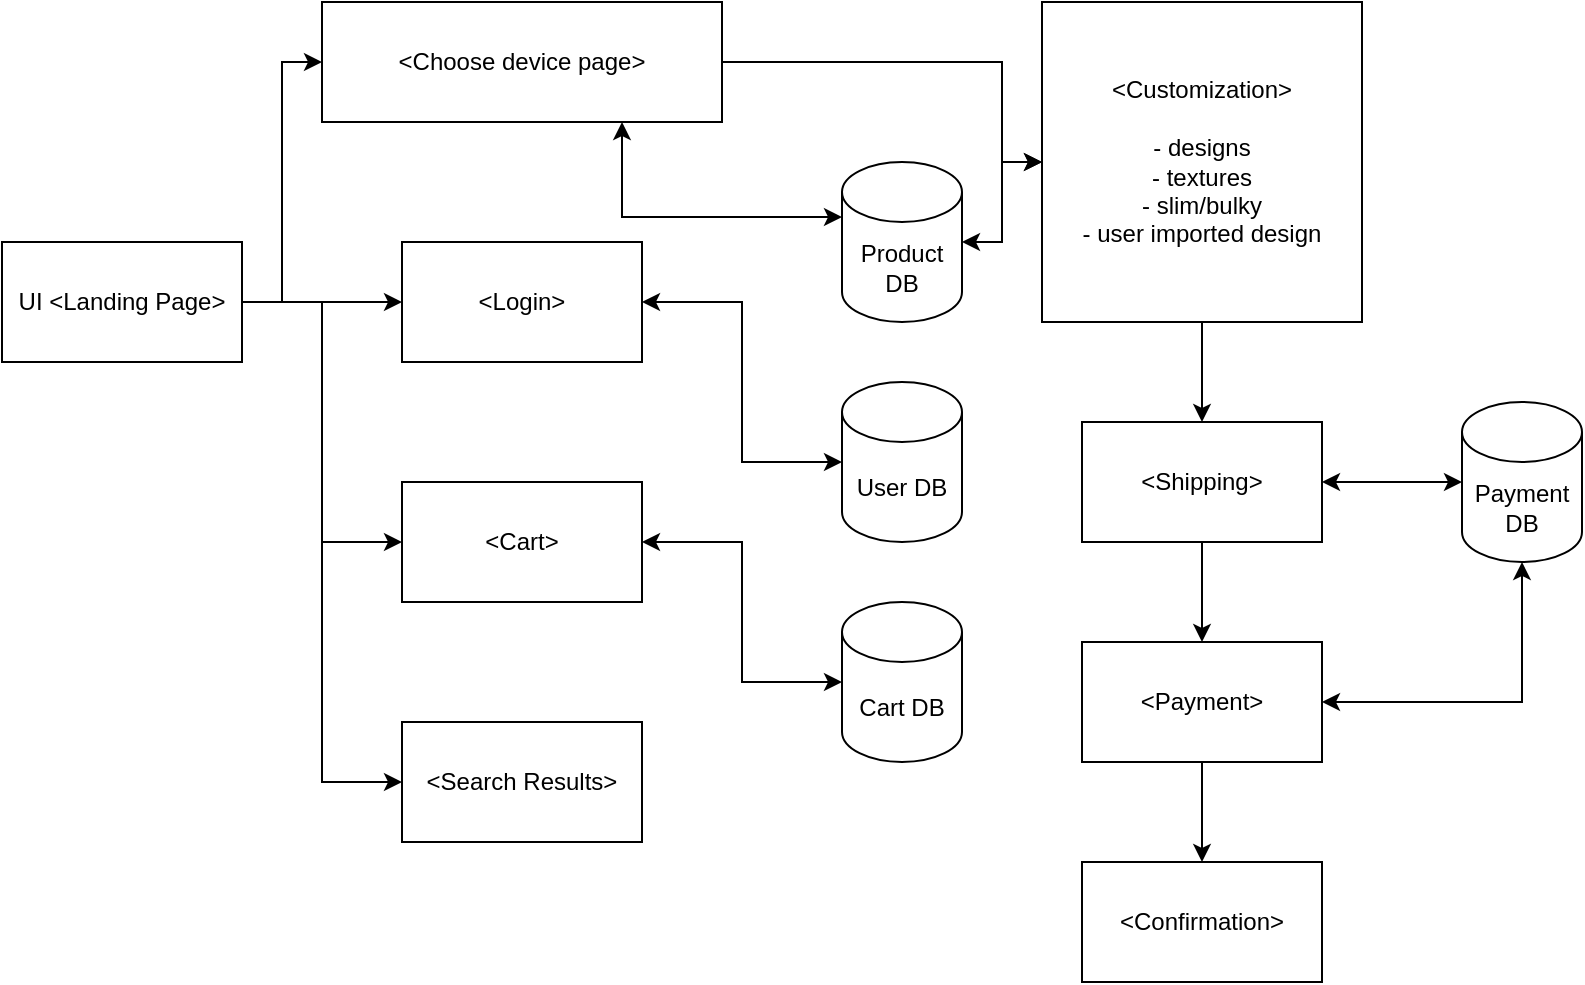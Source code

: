 <mxfile version="21.8.0" type="device">
  <diagram name="Page-1" id="MppusrqFC6pN8X1Cddnk">
    <mxGraphModel dx="794" dy="502" grid="1" gridSize="10" guides="1" tooltips="1" connect="1" arrows="1" fold="1" page="1" pageScale="1" pageWidth="850" pageHeight="1100" math="0" shadow="0">
      <root>
        <mxCell id="0" />
        <mxCell id="1" parent="0" />
        <mxCell id="sRqPSV8gsJpdZPFquNzM-7" style="edgeStyle=orthogonalEdgeStyle;rounded=0;orthogonalLoop=1;jettySize=auto;html=1;exitX=1;exitY=0.5;exitDx=0;exitDy=0;entryX=0;entryY=0.5;entryDx=0;entryDy=0;" edge="1" parent="1" source="sRqPSV8gsJpdZPFquNzM-1" target="sRqPSV8gsJpdZPFquNzM-2">
          <mxGeometry relative="1" as="geometry" />
        </mxCell>
        <mxCell id="sRqPSV8gsJpdZPFquNzM-8" style="edgeStyle=orthogonalEdgeStyle;rounded=0;orthogonalLoop=1;jettySize=auto;html=1;exitX=1;exitY=0.5;exitDx=0;exitDy=0;entryX=0;entryY=0.5;entryDx=0;entryDy=0;" edge="1" parent="1" source="sRqPSV8gsJpdZPFquNzM-1" target="sRqPSV8gsJpdZPFquNzM-3">
          <mxGeometry relative="1" as="geometry" />
        </mxCell>
        <mxCell id="sRqPSV8gsJpdZPFquNzM-9" style="edgeStyle=orthogonalEdgeStyle;rounded=0;orthogonalLoop=1;jettySize=auto;html=1;exitX=1;exitY=0.5;exitDx=0;exitDy=0;entryX=0;entryY=0.5;entryDx=0;entryDy=0;" edge="1" parent="1" source="sRqPSV8gsJpdZPFquNzM-1" target="sRqPSV8gsJpdZPFquNzM-4">
          <mxGeometry relative="1" as="geometry" />
        </mxCell>
        <mxCell id="sRqPSV8gsJpdZPFquNzM-28" style="edgeStyle=orthogonalEdgeStyle;rounded=0;orthogonalLoop=1;jettySize=auto;html=1;exitX=1;exitY=0.5;exitDx=0;exitDy=0;entryX=0;entryY=0.5;entryDx=0;entryDy=0;" edge="1" parent="1" source="sRqPSV8gsJpdZPFquNzM-1" target="sRqPSV8gsJpdZPFquNzM-27">
          <mxGeometry relative="1" as="geometry" />
        </mxCell>
        <mxCell id="sRqPSV8gsJpdZPFquNzM-1" value="UI &amp;lt;Landing Page&amp;gt;" style="rounded=0;whiteSpace=wrap;html=1;" vertex="1" parent="1">
          <mxGeometry x="40" y="160" width="120" height="60" as="geometry" />
        </mxCell>
        <mxCell id="sRqPSV8gsJpdZPFquNzM-19" style="edgeStyle=orthogonalEdgeStyle;rounded=0;orthogonalLoop=1;jettySize=auto;html=1;exitX=1;exitY=0.5;exitDx=0;exitDy=0;entryX=0;entryY=0.5;entryDx=0;entryDy=0;" edge="1" parent="1" source="sRqPSV8gsJpdZPFquNzM-2" target="sRqPSV8gsJpdZPFquNzM-18">
          <mxGeometry relative="1" as="geometry">
            <Array as="points">
              <mxPoint x="540" y="70" />
              <mxPoint x="540" y="120" />
            </Array>
          </mxGeometry>
        </mxCell>
        <mxCell id="sRqPSV8gsJpdZPFquNzM-2" value="&amp;lt;Choose device page&amp;gt;" style="rounded=0;whiteSpace=wrap;html=1;" vertex="1" parent="1">
          <mxGeometry x="200" y="40" width="200" height="60" as="geometry" />
        </mxCell>
        <mxCell id="sRqPSV8gsJpdZPFquNzM-3" value="&amp;lt;Login&amp;gt;" style="rounded=0;whiteSpace=wrap;html=1;" vertex="1" parent="1">
          <mxGeometry x="240" y="160" width="120" height="60" as="geometry" />
        </mxCell>
        <mxCell id="sRqPSV8gsJpdZPFquNzM-4" value="&amp;lt;Cart&amp;gt;" style="rounded=0;whiteSpace=wrap;html=1;" vertex="1" parent="1">
          <mxGeometry x="240" y="280" width="120" height="60" as="geometry" />
        </mxCell>
        <mxCell id="sRqPSV8gsJpdZPFquNzM-10" style="edgeStyle=orthogonalEdgeStyle;rounded=0;orthogonalLoop=1;jettySize=auto;html=1;exitX=0;exitY=0;exitDx=0;exitDy=27.5;exitPerimeter=0;entryX=0.75;entryY=1;entryDx=0;entryDy=0;startArrow=classic;startFill=1;" edge="1" parent="1" source="sRqPSV8gsJpdZPFquNzM-6" target="sRqPSV8gsJpdZPFquNzM-2">
          <mxGeometry relative="1" as="geometry" />
        </mxCell>
        <mxCell id="sRqPSV8gsJpdZPFquNzM-29" style="edgeStyle=orthogonalEdgeStyle;rounded=0;orthogonalLoop=1;jettySize=auto;html=1;exitX=1;exitY=0.5;exitDx=0;exitDy=0;exitPerimeter=0;entryX=0;entryY=0.5;entryDx=0;entryDy=0;startArrow=classic;startFill=1;" edge="1" parent="1" source="sRqPSV8gsJpdZPFquNzM-6" target="sRqPSV8gsJpdZPFquNzM-18">
          <mxGeometry relative="1" as="geometry" />
        </mxCell>
        <mxCell id="sRqPSV8gsJpdZPFquNzM-6" value="Product DB" style="shape=cylinder3;whiteSpace=wrap;html=1;boundedLbl=1;backgroundOutline=1;size=15;" vertex="1" parent="1">
          <mxGeometry x="460" y="120" width="60" height="80" as="geometry" />
        </mxCell>
        <mxCell id="sRqPSV8gsJpdZPFquNzM-12" style="edgeStyle=orthogonalEdgeStyle;rounded=0;orthogonalLoop=1;jettySize=auto;html=1;exitX=0;exitY=0.5;exitDx=0;exitDy=0;exitPerimeter=0;entryX=1;entryY=0.5;entryDx=0;entryDy=0;startArrow=classic;startFill=1;" edge="1" parent="1" source="sRqPSV8gsJpdZPFquNzM-11" target="sRqPSV8gsJpdZPFquNzM-3">
          <mxGeometry relative="1" as="geometry" />
        </mxCell>
        <mxCell id="sRqPSV8gsJpdZPFquNzM-11" value="User DB" style="shape=cylinder3;whiteSpace=wrap;html=1;boundedLbl=1;backgroundOutline=1;size=15;" vertex="1" parent="1">
          <mxGeometry x="460" y="230" width="60" height="80" as="geometry" />
        </mxCell>
        <mxCell id="sRqPSV8gsJpdZPFquNzM-14" style="edgeStyle=orthogonalEdgeStyle;rounded=0;orthogonalLoop=1;jettySize=auto;html=1;exitX=0;exitY=0.5;exitDx=0;exitDy=0;exitPerimeter=0;entryX=1;entryY=0.5;entryDx=0;entryDy=0;startArrow=classic;startFill=1;" edge="1" parent="1" source="sRqPSV8gsJpdZPFquNzM-13" target="sRqPSV8gsJpdZPFquNzM-4">
          <mxGeometry relative="1" as="geometry" />
        </mxCell>
        <mxCell id="sRqPSV8gsJpdZPFquNzM-13" value="Cart DB" style="shape=cylinder3;whiteSpace=wrap;html=1;boundedLbl=1;backgroundOutline=1;size=15;" vertex="1" parent="1">
          <mxGeometry x="460" y="340" width="60" height="80" as="geometry" />
        </mxCell>
        <mxCell id="sRqPSV8gsJpdZPFquNzM-21" style="edgeStyle=orthogonalEdgeStyle;rounded=0;orthogonalLoop=1;jettySize=auto;html=1;exitX=0.5;exitY=1;exitDx=0;exitDy=0;" edge="1" parent="1" source="sRqPSV8gsJpdZPFquNzM-18" target="sRqPSV8gsJpdZPFquNzM-20">
          <mxGeometry relative="1" as="geometry" />
        </mxCell>
        <mxCell id="sRqPSV8gsJpdZPFquNzM-18" value="&amp;lt;Customization&amp;gt;&lt;br&gt;&lt;br&gt;- designs&lt;br&gt;- textures&lt;br&gt;- slim/bulky&lt;br&gt;- user imported design" style="whiteSpace=wrap;html=1;aspect=fixed;" vertex="1" parent="1">
          <mxGeometry x="560" y="40" width="160" height="160" as="geometry" />
        </mxCell>
        <mxCell id="sRqPSV8gsJpdZPFquNzM-23" style="edgeStyle=orthogonalEdgeStyle;rounded=0;orthogonalLoop=1;jettySize=auto;html=1;exitX=0.5;exitY=1;exitDx=0;exitDy=0;" edge="1" parent="1" source="sRqPSV8gsJpdZPFquNzM-20" target="sRqPSV8gsJpdZPFquNzM-22">
          <mxGeometry relative="1" as="geometry" />
        </mxCell>
        <mxCell id="sRqPSV8gsJpdZPFquNzM-20" value="&amp;lt;Shipping&amp;gt;" style="rounded=0;whiteSpace=wrap;html=1;" vertex="1" parent="1">
          <mxGeometry x="580" y="250" width="120" height="60" as="geometry" />
        </mxCell>
        <mxCell id="sRqPSV8gsJpdZPFquNzM-25" style="edgeStyle=orthogonalEdgeStyle;rounded=0;orthogonalLoop=1;jettySize=auto;html=1;exitX=0.5;exitY=1;exitDx=0;exitDy=0;entryX=0.5;entryY=0;entryDx=0;entryDy=0;" edge="1" parent="1" source="sRqPSV8gsJpdZPFquNzM-22" target="sRqPSV8gsJpdZPFquNzM-24">
          <mxGeometry relative="1" as="geometry" />
        </mxCell>
        <mxCell id="sRqPSV8gsJpdZPFquNzM-22" value="&amp;lt;Payment&amp;gt;" style="rounded=0;whiteSpace=wrap;html=1;" vertex="1" parent="1">
          <mxGeometry x="580" y="360" width="120" height="60" as="geometry" />
        </mxCell>
        <mxCell id="sRqPSV8gsJpdZPFquNzM-24" value="&amp;lt;Confirmation&amp;gt;" style="rounded=0;whiteSpace=wrap;html=1;" vertex="1" parent="1">
          <mxGeometry x="580" y="470" width="120" height="60" as="geometry" />
        </mxCell>
        <mxCell id="sRqPSV8gsJpdZPFquNzM-27" value="&amp;lt;Search Results&amp;gt;" style="rounded=0;whiteSpace=wrap;html=1;" vertex="1" parent="1">
          <mxGeometry x="240" y="400" width="120" height="60" as="geometry" />
        </mxCell>
        <mxCell id="sRqPSV8gsJpdZPFquNzM-32" value="Payment DB" style="shape=cylinder3;whiteSpace=wrap;html=1;boundedLbl=1;backgroundOutline=1;size=15;" vertex="1" parent="1">
          <mxGeometry x="770" y="240" width="60" height="80" as="geometry" />
        </mxCell>
        <mxCell id="sRqPSV8gsJpdZPFquNzM-33" style="edgeStyle=orthogonalEdgeStyle;rounded=0;orthogonalLoop=1;jettySize=auto;html=1;exitX=1;exitY=0.5;exitDx=0;exitDy=0;entryX=0.5;entryY=1;entryDx=0;entryDy=0;entryPerimeter=0;startArrow=classic;startFill=1;" edge="1" parent="1" source="sRqPSV8gsJpdZPFquNzM-22" target="sRqPSV8gsJpdZPFquNzM-32">
          <mxGeometry relative="1" as="geometry" />
        </mxCell>
        <mxCell id="sRqPSV8gsJpdZPFquNzM-34" style="edgeStyle=orthogonalEdgeStyle;rounded=0;orthogonalLoop=1;jettySize=auto;html=1;exitX=1;exitY=0.5;exitDx=0;exitDy=0;entryX=0;entryY=0.5;entryDx=0;entryDy=0;entryPerimeter=0;startArrow=classic;startFill=1;" edge="1" parent="1" source="sRqPSV8gsJpdZPFquNzM-20" target="sRqPSV8gsJpdZPFquNzM-32">
          <mxGeometry relative="1" as="geometry" />
        </mxCell>
      </root>
    </mxGraphModel>
  </diagram>
</mxfile>
